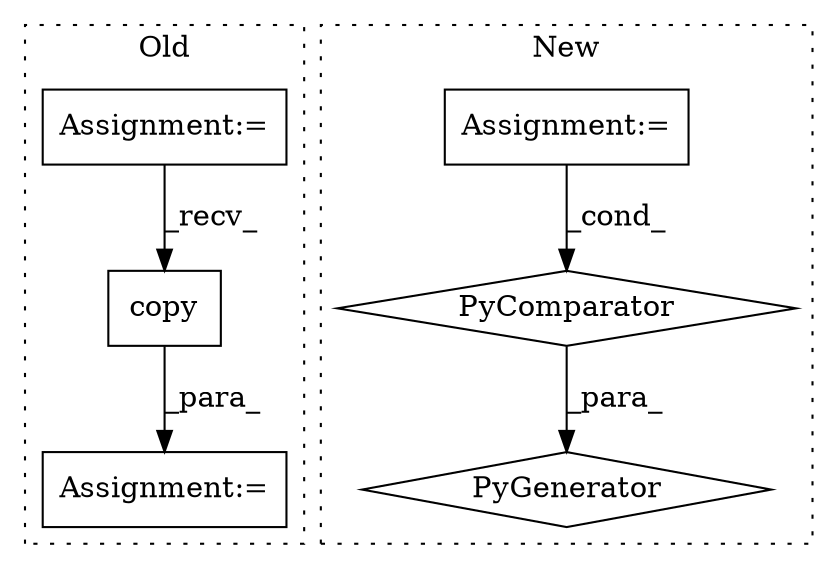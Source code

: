 digraph G {
subgraph cluster0 {
1 [label="copy" a="32" s="2748,2769" l="5,1" shape="box"];
4 [label="Assignment:=" a="7" s="2742" l="1" shape="box"];
6 [label="Assignment:=" a="7" s="2590" l="4" shape="box"];
label = "Old";
style="dotted";
}
subgraph cluster1 {
2 [label="PyGenerator" a="107" s="3276" l="120" shape="diamond"];
3 [label="PyComparator" a="113" s="3358" l="32" shape="diamond"];
5 [label="Assignment:=" a="7" s="3358" l="32" shape="box"];
label = "New";
style="dotted";
}
1 -> 4 [label="_para_"];
3 -> 2 [label="_para_"];
5 -> 3 [label="_cond_"];
6 -> 1 [label="_recv_"];
}